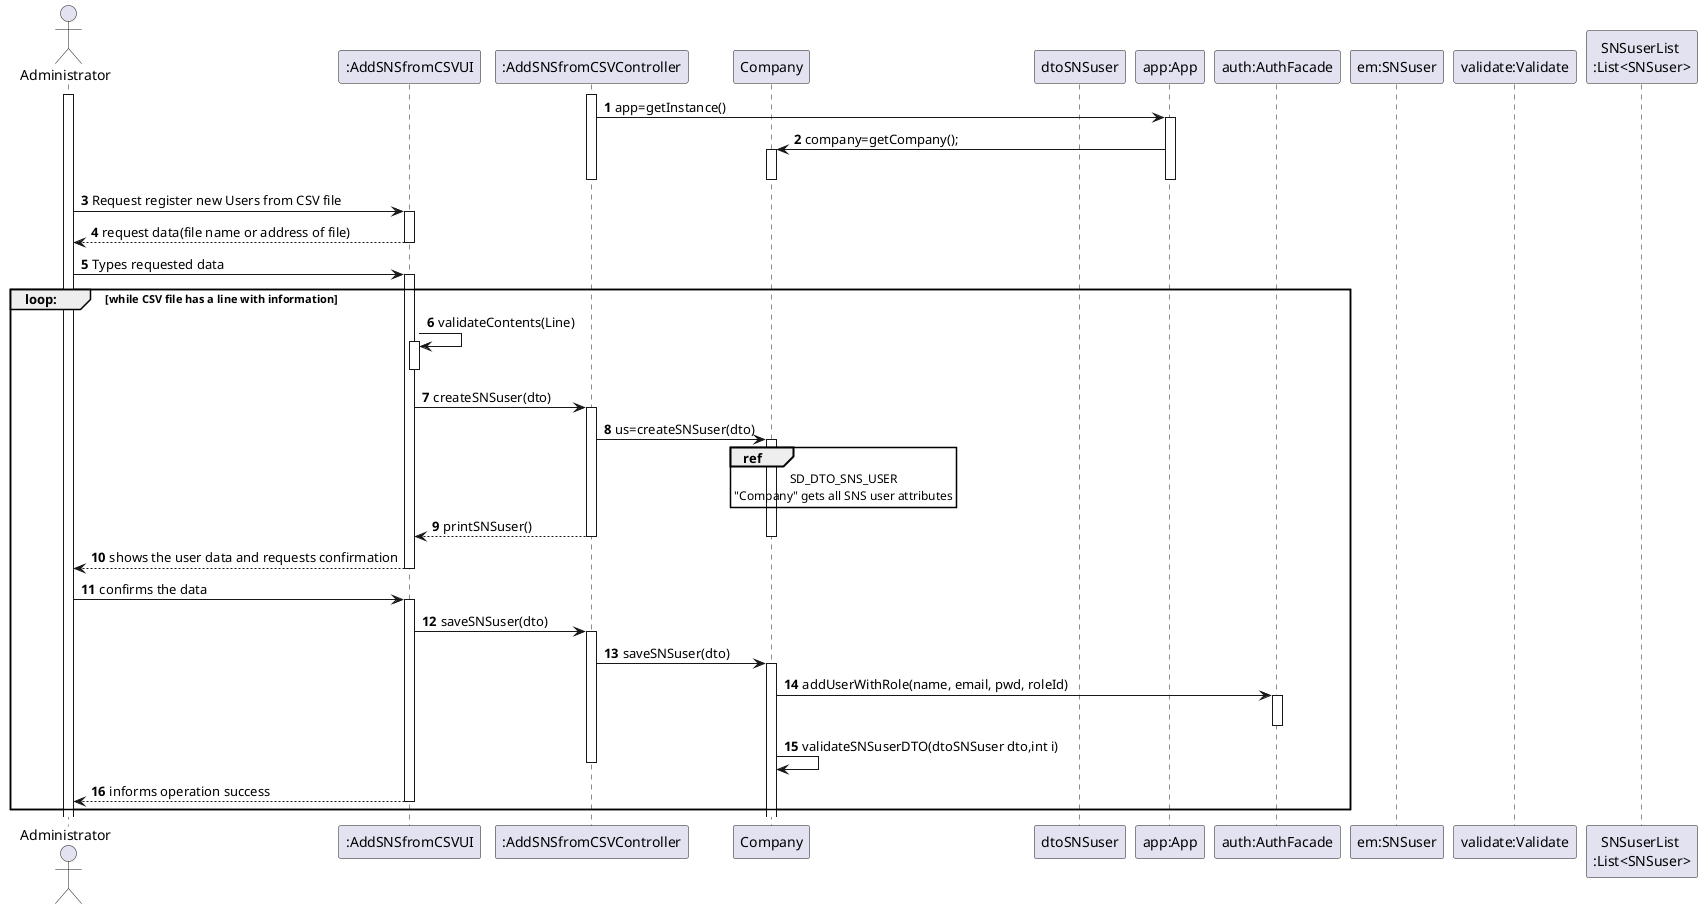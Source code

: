 @startuml
'https://plantuml.com/class-diagram

autonumber
    actor "Administrator" as ADM

    participant ":AddSNSfromCSVUI" as UI
    participant ":AddSNSfromCSVController" as  CTRL
    participant "Company" as COMP
    participant "dtoSNSuser" as DTO
    participant "app:App" as APP
    participant "auth:AuthFacade" as AUTH
    participant "em:SNSuser" as SNS
    participant "validate:Validate" as VALID
    participant "SNSuserList \n:List<SNSuser>"

        activate ADM
       activate CTRL
       CTRL->APP: app=getInstance()
       activate APP
       APP->COMP: company=getCompany();
       activate COMP
       deactivate COMP
       deactivate APP
       deactivate CTRL
       ADM -> UI: Request register new Users from CSV file
       activate UI
       UI --> ADM: request data(file name or address of file)
       deactivate UI
       UI <- ADM: Types requested data

       activate UI

       group loop: [while CSV file has a line with information]
       UI->UI:validateContents(Line)
       activate UI
       deactivate UI
       UI->CTRL: createSNSuser(dto)
       activate CTRL
       CTRL->COMP: us=createSNSuser(dto)
       activate COMP
       ref over COMP
         SD_DTO_SNS_USER
         "Company" gets all SNS user attributes
       end reF
       CTRL-->UI: printSNSuser()
       deactivate COMP
       deactivate CTRL
       ADM <-- UI: shows the user data and requests confirmation
       deactivate UI

       ADM -> UI: confirms the data
       activate UI
       UI->CTRL:saveSNSuser(dto)
       activate CTRL
       CTRL->COMP:saveSNSuser(dto)
       activate COMP
       COMP->AUTH:addUserWithRole(name, email, pwd, roleId)
       activate AUTH
       deactivate AUTH
       COMP->COMP:validateSNSuserDTO(dtoSNSuser dto,int i)
       deactivate CTRL


       ADM <-- UI: informs operation success
       deactivate UI
       end
       @enduml

@enduml
